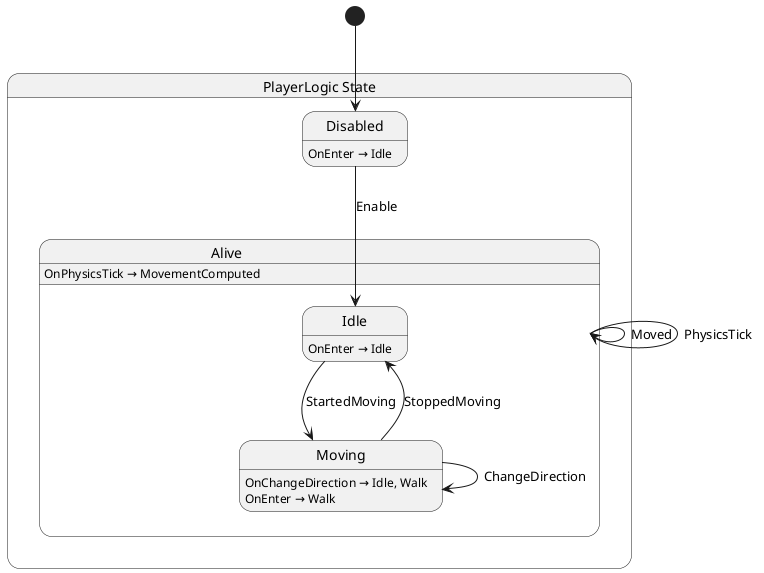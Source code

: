 @startuml PlayerLogic
state "PlayerLogic State" as TheLastLeviathan_Player_PlayerLogic_State {
  state "Alive" as TheLastLeviathan_Player_PlayerLogic_State_Alive {
    state "Idle" as TheLastLeviathan_Player_PlayerLogic_State_Idle {
      TheLastLeviathan_Player_PlayerLogic_State_Idle : OnEnter → Idle
    }
    state "Moving" as TheLastLeviathan_Player_PlayerLogic_State_Moving {
      TheLastLeviathan_Player_PlayerLogic_State_Moving : OnChangeDirection → Idle, Walk
      TheLastLeviathan_Player_PlayerLogic_State_Moving : OnEnter → Walk
    }
    TheLastLeviathan_Player_PlayerLogic_State_Alive : OnPhysicsTick → MovementComputed
  }
  state "Disabled" as TheLastLeviathan_Player_PlayerLogic_State_Disabled {
    TheLastLeviathan_Player_PlayerLogic_State_Disabled : OnEnter → Idle
  }
}

TheLastLeviathan_Player_PlayerLogic_State_Alive --> TheLastLeviathan_Player_PlayerLogic_State_Alive : Moved
TheLastLeviathan_Player_PlayerLogic_State_Alive --> TheLastLeviathan_Player_PlayerLogic_State_Alive : PhysicsTick
TheLastLeviathan_Player_PlayerLogic_State_Disabled --> TheLastLeviathan_Player_PlayerLogic_State_Idle : Enable
TheLastLeviathan_Player_PlayerLogic_State_Idle --> TheLastLeviathan_Player_PlayerLogic_State_Moving : StartedMoving
TheLastLeviathan_Player_PlayerLogic_State_Moving --> TheLastLeviathan_Player_PlayerLogic_State_Idle : StoppedMoving
TheLastLeviathan_Player_PlayerLogic_State_Moving --> TheLastLeviathan_Player_PlayerLogic_State_Moving : ChangeDirection

[*] --> TheLastLeviathan_Player_PlayerLogic_State_Disabled
@enduml